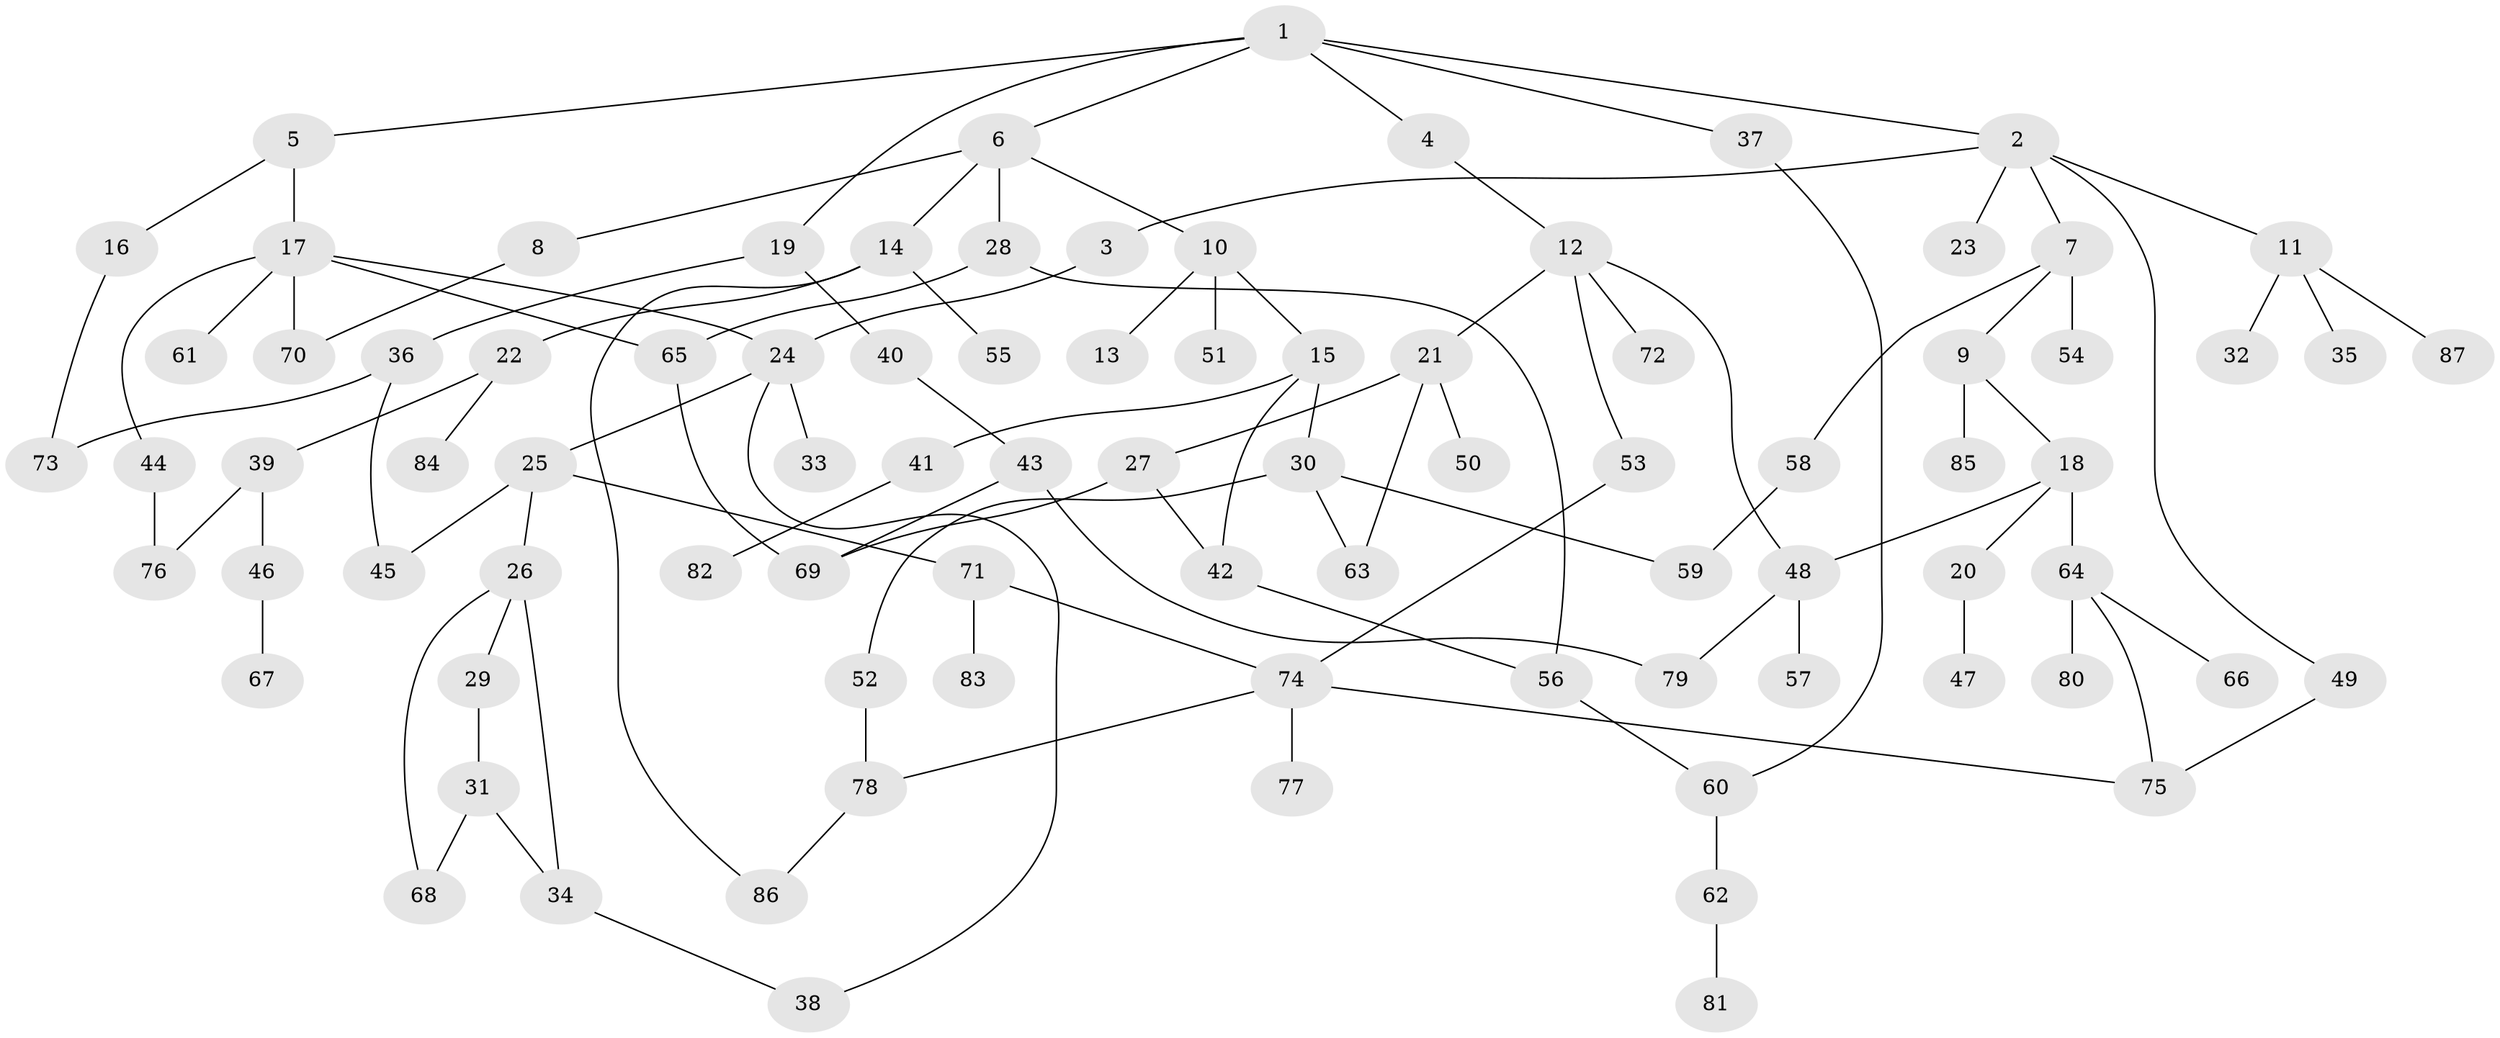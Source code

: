// coarse degree distribution, {1: 0.7692307692307693, 4: 0.038461538461538464, 2: 0.038461538461538464, 3: 0.11538461538461539, 17: 0.038461538461538464}
// Generated by graph-tools (version 1.1) at 2025/46/03/04/25 21:46:06]
// undirected, 87 vertices, 109 edges
graph export_dot {
graph [start="1"]
  node [color=gray90,style=filled];
  1;
  2;
  3;
  4;
  5;
  6;
  7;
  8;
  9;
  10;
  11;
  12;
  13;
  14;
  15;
  16;
  17;
  18;
  19;
  20;
  21;
  22;
  23;
  24;
  25;
  26;
  27;
  28;
  29;
  30;
  31;
  32;
  33;
  34;
  35;
  36;
  37;
  38;
  39;
  40;
  41;
  42;
  43;
  44;
  45;
  46;
  47;
  48;
  49;
  50;
  51;
  52;
  53;
  54;
  55;
  56;
  57;
  58;
  59;
  60;
  61;
  62;
  63;
  64;
  65;
  66;
  67;
  68;
  69;
  70;
  71;
  72;
  73;
  74;
  75;
  76;
  77;
  78;
  79;
  80;
  81;
  82;
  83;
  84;
  85;
  86;
  87;
  1 -- 2;
  1 -- 4;
  1 -- 5;
  1 -- 6;
  1 -- 19;
  1 -- 37;
  2 -- 3;
  2 -- 7;
  2 -- 11;
  2 -- 23;
  2 -- 49;
  3 -- 24;
  4 -- 12;
  5 -- 16;
  5 -- 17;
  6 -- 8;
  6 -- 10;
  6 -- 14;
  6 -- 28;
  7 -- 9;
  7 -- 54;
  7 -- 58;
  8 -- 70;
  9 -- 18;
  9 -- 85;
  10 -- 13;
  10 -- 15;
  10 -- 51;
  11 -- 32;
  11 -- 35;
  11 -- 87;
  12 -- 21;
  12 -- 53;
  12 -- 72;
  12 -- 48;
  14 -- 22;
  14 -- 55;
  14 -- 86;
  15 -- 30;
  15 -- 41;
  15 -- 42;
  16 -- 73;
  17 -- 44;
  17 -- 61;
  17 -- 70;
  17 -- 24;
  17 -- 65;
  18 -- 20;
  18 -- 48;
  18 -- 64;
  19 -- 36;
  19 -- 40;
  20 -- 47;
  21 -- 27;
  21 -- 50;
  21 -- 63;
  22 -- 39;
  22 -- 84;
  24 -- 25;
  24 -- 33;
  24 -- 38;
  25 -- 26;
  25 -- 45;
  25 -- 71;
  26 -- 29;
  26 -- 34;
  26 -- 68;
  27 -- 42;
  27 -- 69;
  28 -- 65;
  28 -- 56;
  29 -- 31;
  30 -- 52;
  30 -- 59;
  30 -- 63;
  31 -- 68;
  31 -- 34;
  34 -- 38;
  36 -- 73;
  36 -- 45;
  37 -- 60;
  39 -- 46;
  39 -- 76;
  40 -- 43;
  41 -- 82;
  42 -- 56;
  43 -- 69;
  43 -- 79;
  44 -- 76;
  46 -- 67;
  48 -- 57;
  48 -- 79;
  49 -- 75;
  52 -- 78;
  53 -- 74;
  56 -- 60;
  58 -- 59;
  60 -- 62;
  62 -- 81;
  64 -- 66;
  64 -- 75;
  64 -- 80;
  65 -- 69;
  71 -- 83;
  71 -- 74;
  74 -- 77;
  74 -- 78;
  74 -- 75;
  78 -- 86;
}

